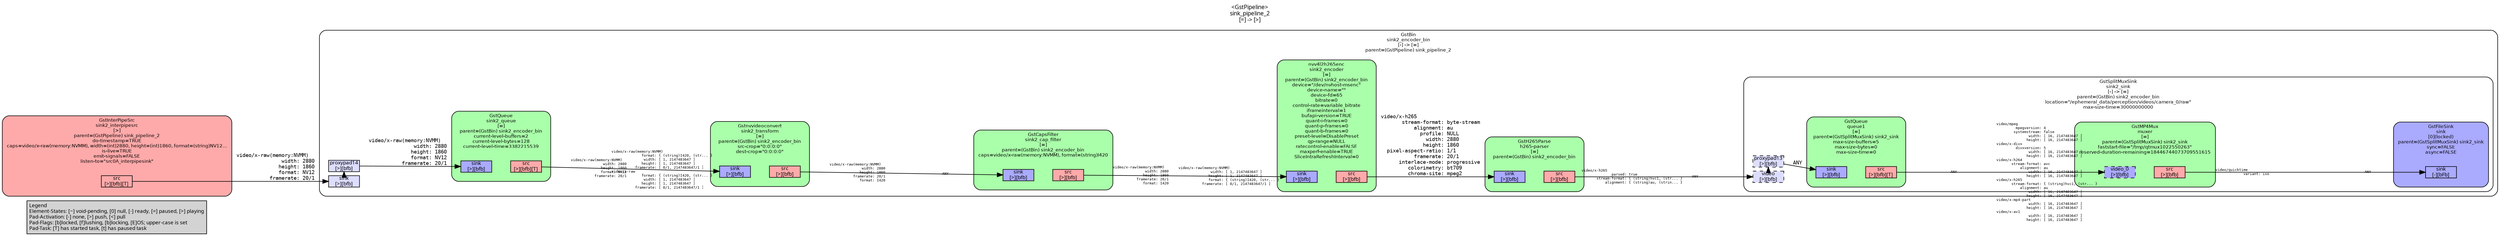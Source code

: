 digraph pipeline {
  rankdir=LR;
  fontname="sans";
  fontsize="10";
  labelloc=t;
  nodesep=.1;
  ranksep=.2;
  label="<GstPipeline>\nsink_pipeline_2\n[=] -> [>]";
  node [style="filled,rounded", shape=box, fontsize="9", fontname="sans", margin="0.0,0.0"];
  edge [labelfontsize="6", fontsize="9", fontname="monospace"];
  
  legend [
    pos="0,0!",
    margin="0.05,0.05",
    style="filled",
    label="Legend\lElement-States: [~] void-pending, [0] null, [-] ready, [=] paused, [>] playing\lPad-Activation: [-] none, [>] push, [<] pull\lPad-Flags: [b]locked, [f]lushing, [b]locking, [E]OS; upper-case is set\lPad-Task: [T] has started task, [t] has paused task\l",
  ];
  subgraph cluster_sink2_interpipesrc_0x55b811c0f0 {
    fontname="Bitstream Vera Sans";
    fontsize="8";
    style="filled,rounded";
    color=black;
    label="GstInterPipeSrc\nsink2_interpipesrc\n[>]\nparent=(GstPipeline) sink_pipeline_2\ndo-timestamp=TRUE\ncaps=video/x-raw(memory:NVMM), width=(int)2880, height=(int)1860, format=(string)NV12…\nis-live=TRUE\nemit-signals=FALSE\nlisten-to=\"src0A_interpipesink\"";
    subgraph cluster_sink2_interpipesrc_0x55b811c0f0_src {
      label="";
      style="invis";
      sink2_interpipesrc_0x55b811c0f0_src_0x55b810fa00 [color=black, fillcolor="#ffaaaa", label="src\n[>][bfb][T]", height="0.2", style="filled,solid"];
    }

    fillcolor="#ffaaaa";
  }

  sink2_interpipesrc_0x55b811c0f0_src_0x55b810fa00 -> sink2_encoder_bin_0x55b80e8020_sink_0x55b8106b90 [label="video/x-raw(memory:NVMM)\l               width: 2880\l              height: 1860\l              format: NV12\l           framerate: 20/1\l"]
  subgraph cluster_sink2_encoder_bin_0x55b80e8020 {
    fontname="Bitstream Vera Sans";
    fontsize="8";
    style="filled,rounded";
    color=black;
    label="GstBin\nsink2_encoder_bin\n[-] -> [=]\nparent=(GstPipeline) sink_pipeline_2";
    subgraph cluster_sink2_encoder_bin_0x55b80e8020_sink {
      label="";
      style="invis";
      _proxypad14_0x55b8108540 [color=black, fillcolor="#ddddff", label="proxypad14\n[>][bfb]", height="0.2", style="filled,solid"];
    sink2_encoder_bin_0x55b80e8020_sink_0x55b8106b90 -> _proxypad14_0x55b8108540 [style=dashed, minlen=0]
      sink2_encoder_bin_0x55b80e8020_sink_0x55b8106b90 [color=black, fillcolor="#ddddff", label="sink\n[>][bfb]", height="0.2", style="filled,solid"];
    }

    fillcolor="#ffffff";
    subgraph cluster_sink2_sink_0x55b7e246f0 {
      fontname="Bitstream Vera Sans";
      fontsize="8";
      style="filled,rounded";
      color=black;
      label="GstSplitMuxSink\nsink2_sink\n[-] -> [=]\nparent=(GstBin) sink2_encoder_bin\nlocation=\"/ephemeral_data/perception/videos/camera_0/raw\"\nmax-size-time=30000000000";
      subgraph cluster_sink2_sink_0x55b7e246f0_sink {
        label="";
        style="invis";
        _proxypad13_0x55b81082e0 [color=black, fillcolor="#ddddff", label="proxypad13\n[>][bfb]", height="0.2", style="filled,dashed"];
      sink2_sink_0x55b7e246f0_video_0x55b8106910 -> _proxypad13_0x55b81082e0 [style=dashed, minlen=0]
        sink2_sink_0x55b7e246f0_video_0x55b8106910 [color=black, fillcolor="#ddddff", label="video\n[>][bfb]", height="0.2", style="filled,dashed"];
      }

      fillcolor="#ffffff";
      subgraph cluster_sink_0x55f27ba1f0 {
        fontname="Bitstream Vera Sans";
        fontsize="8";
        style="filled,rounded";
        color=black;
        label="GstFileSink\nsink\n[0](locked)\nparent=(GstSplitMuxSink) sink2_sink\nsync=FALSE\nasync=FALSE";
        subgraph cluster_sink_0x55f27ba1f0_sink {
          label="";
          style="invis";
          sink_0x55f27ba1f0_sink_0x55b811e0e0 [color=black, fillcolor="#aaaaff", label="sink\n[-][bFb]", height="0.2", style="filled,solid"];
        }

        fillcolor="#aaaaff";
      }

      subgraph cluster_queue1_0x55b7e2f9c0 {
        fontname="Bitstream Vera Sans";
        fontsize="8";
        style="filled,rounded";
        color=black;
        label="GstQueue\nqueue1\n[=]\nparent=(GstSplitMuxSink) sink2_sink\nmax-size-buffers=5\nmax-size-bytes=0\nmax-size-time=0";
        subgraph cluster_queue1_0x55b7e2f9c0_sink {
          label="";
          style="invis";
          queue1_0x55b7e2f9c0_sink_0x55b810f560 [color=black, fillcolor="#aaaaff", label="sink\n[>][bfb]", height="0.2", style="filled,solid"];
        }

        subgraph cluster_queue1_0x55b7e2f9c0_src {
          label="";
          style="invis";
          queue1_0x55b7e2f9c0_src_0x55b810f7b0 [color=black, fillcolor="#ffaaaa", label="src\n[>][bfb][T]", height="0.2", style="filled,solid"];
        }

        queue1_0x55b7e2f9c0_sink_0x55b810f560 -> queue1_0x55b7e2f9c0_src_0x55b810f7b0 [style="invis"];
        fillcolor="#aaffaa";
      }

      _proxypad13_0x55b81082e0 -> queue1_0x55b7e2f9c0_sink_0x55b810f560 [label="ANY"]
      queue1_0x55b7e2f9c0_src_0x55b810f7b0 -> muxer_0x55b8106630_video_0_0x55b810f310 [labeldistance="10", labelangle="0", label="                                                  ", taillabel="ANY", headlabel="video/mpeg\l         mpegversion: 4\l        systemstream: false\l               width: [ 16, 2147483647 ]\l              height: [ 16, 2147483647 ]\lvideo/x-divx\l         divxversion: 5\l               width: [ 16, 2147483647 ]\l              height: [ 16, 2147483647 ]\lvideo/x-h264\l       stream-format: avc\l           alignment: au\l               width: [ 16, 2147483647 ]\l              height: [ 16, 2147483647 ]\lvideo/x-h265\l       stream-format: { (string)hvc1, (str... }\l           alignment: au\l               width: [ 16, 2147483647 ]\l              height: [ 16, 2147483647 ]\lvideo/x-mp4-part\l               width: [ 16, 2147483647 ]\l              height: [ 16, 2147483647 ]\lvideo/x-av1\l               width: [ 16, 2147483647 ]\l              height: [ 16, 2147483647 ]\l"]
      subgraph cluster_muxer_0x55b8106630 {
        fontname="Bitstream Vera Sans";
        fontsize="8";
        style="filled,rounded";
        color=black;
        label="GstMP4Mux\nmuxer\n[=]\nparent=(GstSplitMuxSink) sink2_sink\nfaststart-file=\"/tmp/qtmux1022550263\"\nreserved-duration-remaining=18446744073709551615";
        subgraph cluster_muxer_0x55b8106630_sink {
          label="";
          style="invis";
          muxer_0x55b8106630_video_0_0x55b810f310 [color=black, fillcolor="#aaaaff", label="video_0\n[>][bfb]", height="0.2", style="filled,dashed"];
        }

        subgraph cluster_muxer_0x55b8106630_src {
          label="";
          style="invis";
          muxer_0x55b8106630_src_0x55b810f0c0 [color=black, fillcolor="#ffaaaa", label="src\n[>][bfb]", height="0.2", style="filled,solid"];
        }

        muxer_0x55b8106630_video_0_0x55b810f310 -> muxer_0x55b8106630_src_0x55b810f0c0 [style="invis"];
        fillcolor="#aaffaa";
      }

      muxer_0x55b8106630_src_0x55b810f0c0 -> sink_0x55f27ba1f0_sink_0x55b811e0e0 [labeldistance="10", labelangle="0", label="                                                  ", taillabel="video/quicktime\l             variant: iso\l", headlabel="ANY"]
    }

    subgraph cluster_sink2_encoder_0x55b810d5a0 {
      fontname="Bitstream Vera Sans";
      fontsize="8";
      style="filled,rounded";
      color=black;
      label="nvv4l2h265enc\nsink2_encoder\n[=]\nparent=(GstBin) sink2_encoder_bin\ndevice=\"/dev/nvhost-msenc\"\ndevice-name=\"\"\ndevice-fd=65\nbitrate=0\ncontrol-rate=variable_bitrate\niframeinterval=1\nbufapi-version=TRUE\nquant-i-frames=0\nquant-p-frames=0\nquant-b-frames=0\npreset-level=DisablePreset\nqp-range=NULL\nratecontrol-enable=FALSE\nmaxperf-enable=TRUE\nSliceIntraRefreshInterval=0";
      subgraph cluster_sink2_encoder_0x55b810d5a0_sink {
        label="";
        style="invis";
        sink2_encoder_0x55b810d5a0_sink_0x55b810e780 [color=black, fillcolor="#aaaaff", label="sink\n[>][bfb]", height="0.2", style="filled,solid"];
      }

      subgraph cluster_sink2_encoder_0x55b810d5a0_src {
        label="";
        style="invis";
        sink2_encoder_0x55b810d5a0_src_0x55b810e9d0 [color=black, fillcolor="#ffaaaa", label="src\n[>][bfb]", height="0.2", style="filled,solid"];
      }

      sink2_encoder_0x55b810d5a0_sink_0x55b810e780 -> sink2_encoder_0x55b810d5a0_src_0x55b810e9d0 [style="invis"];
      fillcolor="#aaffaa";
    }

    sink2_encoder_0x55b810d5a0_src_0x55b810e9d0 -> h265_parser_0x55b81105d0_sink_0x55b810ec20 [label="video/x-h265\l       stream-format: byte-stream\l           alignment: au\l             profile: NULL\l               width: 2880\l              height: 1860\l  pixel-aspect-ratio: 1/1\l           framerate: 20/1\l      interlace-mode: progressive\l         colorimetry: bt709\l         chroma-site: mpeg2\l"]
    subgraph cluster_sink2_cap_filter_0x55b7de4ea0 {
      fontname="Bitstream Vera Sans";
      fontsize="8";
      style="filled,rounded";
      color=black;
      label="GstCapsFilter\nsink2_cap_filter\n[=]\nparent=(GstBin) sink2_encoder_bin\ncaps=video/x-raw(memory:NVMM), format=(string)I420";
      subgraph cluster_sink2_cap_filter_0x55b7de4ea0_sink {
        label="";
        style="invis";
        sink2_cap_filter_0x55b7de4ea0_sink_0x55b810e2e0 [color=black, fillcolor="#aaaaff", label="sink\n[>][bfb]", height="0.2", style="filled,solid"];
      }

      subgraph cluster_sink2_cap_filter_0x55b7de4ea0_src {
        label="";
        style="invis";
        sink2_cap_filter_0x55b7de4ea0_src_0x55b810e530 [color=black, fillcolor="#ffaaaa", label="src\n[>][bfb]", height="0.2", style="filled,solid"];
      }

      sink2_cap_filter_0x55b7de4ea0_sink_0x55b810e2e0 -> sink2_cap_filter_0x55b7de4ea0_src_0x55b810e530 [style="invis"];
      fillcolor="#aaffaa";
    }

    sink2_cap_filter_0x55b7de4ea0_src_0x55b810e530 -> sink2_encoder_0x55b810d5a0_sink_0x55b810e780 [labeldistance="10", labelangle="0", label="                                                  ", taillabel="video/x-raw(memory:NVMM)\l               width: 2880\l              height: 1860\l           framerate: 20/1\l              format: I420\l", headlabel="video/x-raw(memory:NVMM)\l               width: [ 1, 2147483647 ]\l              height: [ 1, 2147483647 ]\l              format: { (string)I420, (str... }\l           framerate: [ 0/1, 2147483647/1 ]\l"]
    subgraph cluster_h265_parser_0x55b81105d0 {
      fontname="Bitstream Vera Sans";
      fontsize="8";
      style="filled,rounded";
      color=black;
      label="GstH265Parse\nh265-parser\n[=]\nparent=(GstBin) sink2_encoder_bin";
      subgraph cluster_h265_parser_0x55b81105d0_sink {
        label="";
        style="invis";
        h265_parser_0x55b81105d0_sink_0x55b810ec20 [color=black, fillcolor="#aaaaff", label="sink\n[>][bfb]", height="0.2", style="filled,solid"];
      }

      subgraph cluster_h265_parser_0x55b81105d0_src {
        label="";
        style="invis";
        h265_parser_0x55b81105d0_src_0x55b810ee70 [color=black, fillcolor="#ffaaaa", label="src\n[>][bfb]", height="0.2", style="filled,solid"];
      }

      h265_parser_0x55b81105d0_sink_0x55b810ec20 -> h265_parser_0x55b81105d0_src_0x55b810ee70 [style="invis"];
      fillcolor="#aaffaa";
    }

    h265_parser_0x55b81105d0_src_0x55b810ee70 -> sink2_sink_0x55b7e246f0_video_0x55b8106910 [labeldistance="10", labelangle="0", label="                                                  ", taillabel="video/x-h265\l              parsed: true\l       stream-format: { (string)hvc1, (str... }\l           alignment: { (string)au, (strin... }\l", headlabel="ANY"]
    subgraph cluster_sink2_transform_0x55b810cd00 {
      fontname="Bitstream Vera Sans";
      fontsize="8";
      style="filled,rounded";
      color=black;
      label="Gstnvvideoconvert\nsink2_transform\n[=]\nparent=(GstBin) sink2_encoder_bin\nsrc-crop=\"0:0:0:0\"\ndest-crop=\"0:0:0:0\"";
      subgraph cluster_sink2_transform_0x55b810cd00_sink {
        label="";
        style="invis";
        sink2_transform_0x55b810cd00_sink_0x55b80edc70 [color=black, fillcolor="#aaaaff", label="sink\n[>][bfb]", height="0.2", style="filled,solid"];
      }

      subgraph cluster_sink2_transform_0x55b810cd00_src {
        label="";
        style="invis";
        sink2_transform_0x55b810cd00_src_0x55b810e090 [color=black, fillcolor="#ffaaaa", label="src\n[>][bfb]", height="0.2", style="filled,solid"];
      }

      sink2_transform_0x55b810cd00_sink_0x55b80edc70 -> sink2_transform_0x55b810cd00_src_0x55b810e090 [style="invis"];
      fillcolor="#aaffaa";
    }

    sink2_transform_0x55b810cd00_src_0x55b810e090 -> sink2_cap_filter_0x55b7de4ea0_sink_0x55b810e2e0 [labeldistance="10", labelangle="0", label="                                                  ", taillabel="video/x-raw(memory:NVMM)\l               width: 2880\l              height: 1860\l           framerate: 20/1\l              format: I420\l", headlabel="ANY"]
    subgraph cluster_sink2_queue_0x55b7e2f6c0 {
      fontname="Bitstream Vera Sans";
      fontsize="8";
      style="filled,rounded";
      color=black;
      label="GstQueue\nsink2_queue\n[=]\nparent=(GstBin) sink2_encoder_bin\ncurrent-level-buffers=2\ncurrent-level-bytes=128\ncurrent-level-time=3382215539";
      subgraph cluster_sink2_queue_0x55b7e2f6c0_sink {
        label="";
        style="invis";
        sink2_queue_0x55b7e2f6c0_sink_0x55b80ed7d0 [color=black, fillcolor="#aaaaff", label="sink\n[>][bfb]", height="0.2", style="filled,solid"];
      }

      subgraph cluster_sink2_queue_0x55b7e2f6c0_src {
        label="";
        style="invis";
        sink2_queue_0x55b7e2f6c0_src_0x55b80eda20 [color=black, fillcolor="#ffaaaa", label="src\n[>][bfb][T]", height="0.2", style="filled,solid"];
      }

      sink2_queue_0x55b7e2f6c0_sink_0x55b80ed7d0 -> sink2_queue_0x55b7e2f6c0_src_0x55b80eda20 [style="invis"];
      fillcolor="#aaffaa";
    }

    _proxypad14_0x55b8108540 -> sink2_queue_0x55b7e2f6c0_sink_0x55b80ed7d0 [label="video/x-raw(memory:NVMM)\l               width: 2880\l              height: 1860\l              format: NV12\l           framerate: 20/1\l"]
    sink2_queue_0x55b7e2f6c0_src_0x55b80eda20 -> sink2_transform_0x55b810cd00_sink_0x55b80edc70 [labeldistance="10", labelangle="0", label="                                                  ", taillabel="video/x-raw(memory:NVMM)\l               width: 2880\l              height: 1860\l              format: NV12\l           framerate: 20/1\l", headlabel="video/x-raw(memory:NVMM)\l              format: { (string)I420, (str... }\l               width: [ 1, 2147483647 ]\l              height: [ 1, 2147483647 ]\l           framerate: [ 0/1, 2147483647/1 ]\lvideo/x-raw\l              format: { (string)I420, (str... }\l               width: [ 1, 2147483647 ]\l              height: [ 1, 2147483647 ]\l           framerate: [ 0/1, 2147483647/1 ]\l"]
  }

}
